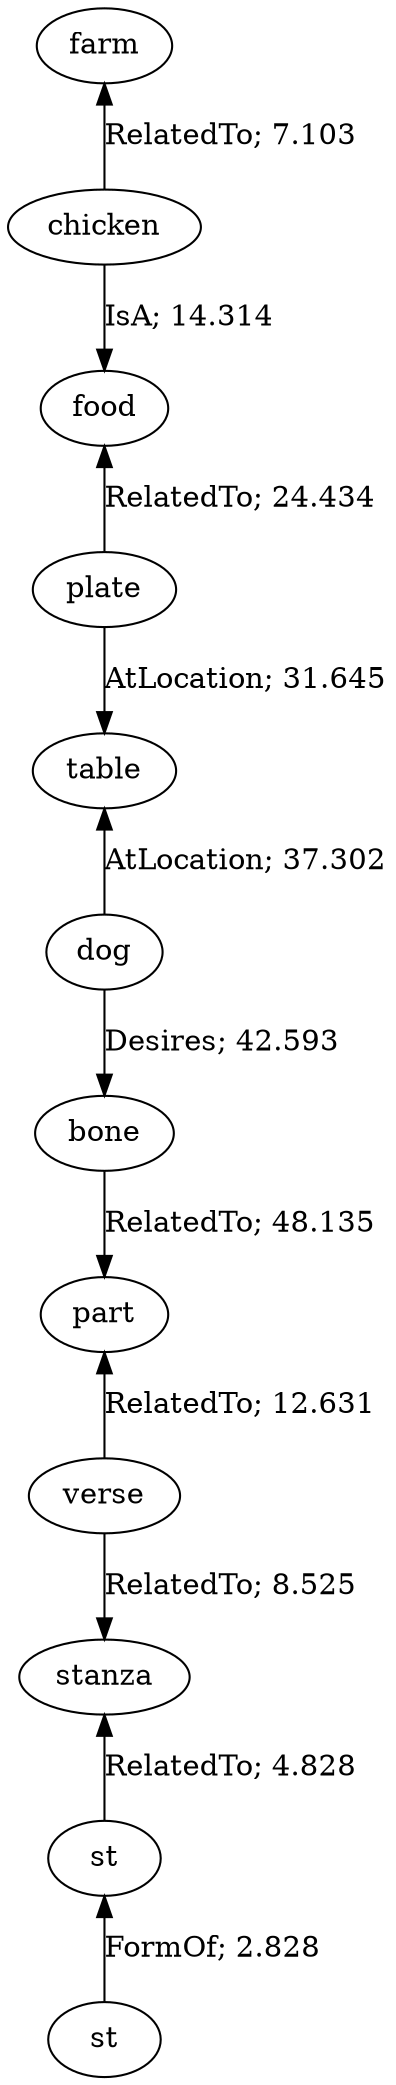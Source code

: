 // The path the concepts from "farm" to "st".Path Length: 11; Weight Sum: 234.33829729313783; Average Weight: 21.30348157210344
digraph "9_b---farm-st---PLen11_WSum234.338_WAvg21.303" {
	0 [label=farm]
	1 [label=chicken]
	2 [label=food]
	3 [label=plate]
	4 [label=table]
	5 [label=dog]
	6 [label=bone]
	7 [label=part]
	8 [label=verse]
	9 [label=stanza]
	10 [label=st]
	11 [label=st]
	0 -> 1 [label="RelatedTo; 7.103" dir=back weight=7.103]
	1 -> 2 [label="IsA; 14.314" dir=forward weight=14.314]
	2 -> 3 [label="RelatedTo; 24.434" dir=back weight=24.434]
	3 -> 4 [label="AtLocation; 31.645" dir=forward weight=31.645]
	4 -> 5 [label="AtLocation; 37.302" dir=back weight=37.302]
	5 -> 6 [label="Desires; 42.593" dir=forward weight=42.593]
	6 -> 7 [label="RelatedTo; 48.135" dir=forward weight=48.135]
	7 -> 8 [label="RelatedTo; 12.631" dir=back weight=12.631]
	8 -> 9 [label="RelatedTo; 8.525" dir=forward weight=8.525]
	9 -> 10 [label="RelatedTo; 4.828" dir=back weight=4.828]
	10 -> 11 [label="FormOf; 2.828" dir=back weight=2.828]
}
